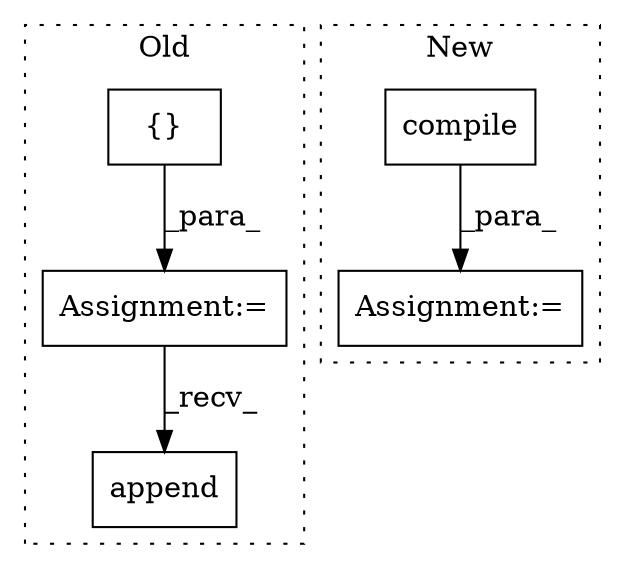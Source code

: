 digraph G {
subgraph cluster0 {
1 [label="append" a="32" s="818,833" l="7,1" shape="box"];
4 [label="{}" a="4" s="344" l="2" shape="box"];
5 [label="Assignment:=" a="7" s="334" l="1" shape="box"];
label = "Old";
style="dotted";
}
subgraph cluster1 {
2 [label="compile" a="32" s="769,781" l="8,1" shape="box"];
3 [label="Assignment:=" a="7" s="680,783" l="61,2" shape="box"];
label = "New";
style="dotted";
}
2 -> 3 [label="_para_"];
4 -> 5 [label="_para_"];
5 -> 1 [label="_recv_"];
}